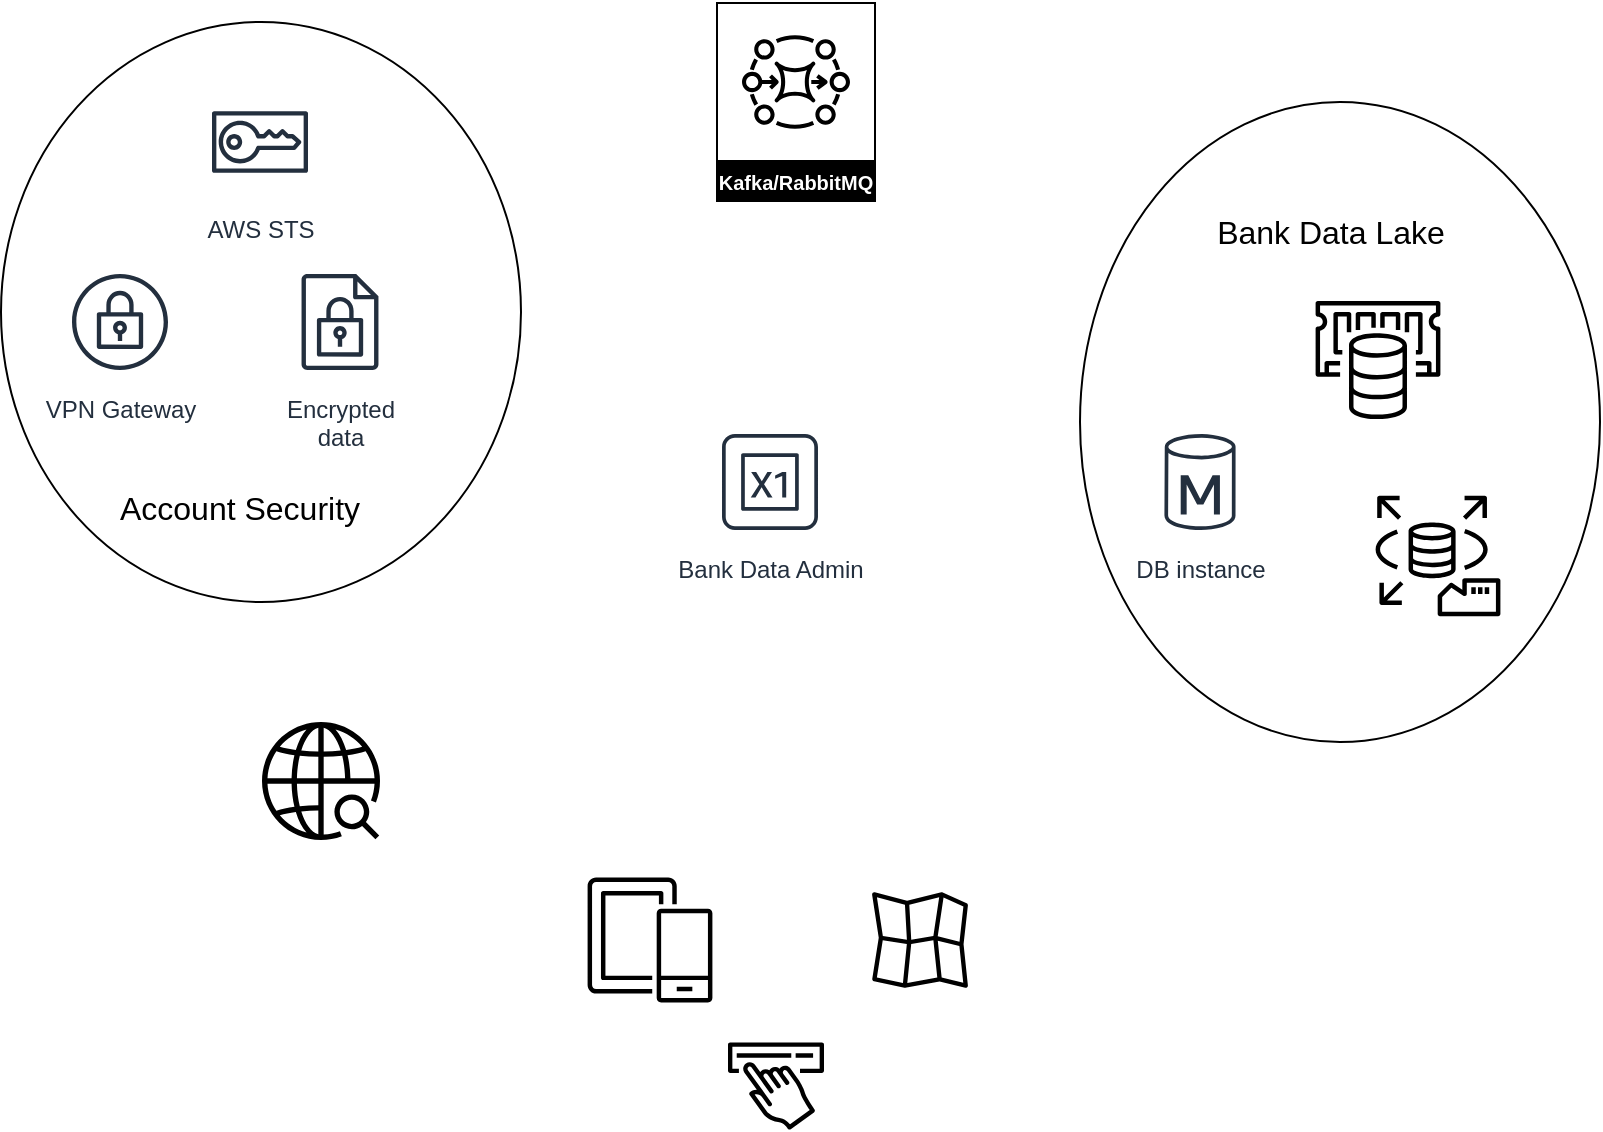 <mxfile version="21.6.5" type="gitlab">
  <diagram name="Page-1" id="i5MCHsnK_7qoWDh0UkzE">
    <mxGraphModel dx="1026" dy="641" grid="1" gridSize="10" guides="1" tooltips="1" connect="1" arrows="1" fold="1" page="1" pageScale="1" pageWidth="850" pageHeight="1100" math="0" shadow="0">
      <root>
        <mxCell id="0" />
        <mxCell id="1" parent="0" />
        <mxCell id="-krhu6dnZnewL_vkGu-U-1" value="DB instance" style="sketch=0;outlineConnect=0;fontColor=#232F3E;gradientColor=none;strokeColor=#232F3E;fillColor=#ffffff;dashed=0;verticalLabelPosition=bottom;verticalAlign=top;align=center;html=1;fontSize=12;fontStyle=0;aspect=fixed;shape=mxgraph.aws4.resourceIcon;resIcon=mxgraph.aws4.db_instance;" parent="1" vertex="1">
          <mxGeometry x="610" y="230" width="60" height="60" as="geometry" />
        </mxCell>
        <mxCell id="-krhu6dnZnewL_vkGu-U-2" value="VPN Gateway" style="sketch=0;outlineConnect=0;fontColor=#232F3E;gradientColor=none;strokeColor=#232F3E;fillColor=#ffffff;dashed=0;verticalLabelPosition=bottom;verticalAlign=top;align=center;html=1;fontSize=12;fontStyle=0;aspect=fixed;shape=mxgraph.aws4.resourceIcon;resIcon=mxgraph.aws4.vpn_gateway;" parent="1" vertex="1">
          <mxGeometry x="70" y="150" width="60" height="60" as="geometry" />
        </mxCell>
        <mxCell id="-krhu6dnZnewL_vkGu-U-3" value="AWS STS" style="sketch=0;outlineConnect=0;fontColor=#232F3E;gradientColor=none;strokeColor=#232F3E;fillColor=#ffffff;dashed=0;verticalLabelPosition=bottom;verticalAlign=top;align=center;html=1;fontSize=12;fontStyle=0;aspect=fixed;shape=mxgraph.aws4.resourceIcon;resIcon=mxgraph.aws4.sts;" parent="1" vertex="1">
          <mxGeometry x="140" y="60" width="60" height="60" as="geometry" />
        </mxCell>
        <mxCell id="-krhu6dnZnewL_vkGu-U-4" value="Encrypted&#xa;data" style="sketch=0;outlineConnect=0;fontColor=#232F3E;gradientColor=none;strokeColor=#232F3E;fillColor=#ffffff;dashed=0;verticalLabelPosition=bottom;verticalAlign=top;align=center;html=1;fontSize=12;fontStyle=0;aspect=fixed;shape=mxgraph.aws4.resourceIcon;resIcon=mxgraph.aws4.encrypted_data;" parent="1" vertex="1">
          <mxGeometry x="180" y="150" width="60" height="60" as="geometry" />
        </mxCell>
        <mxCell id="-krhu6dnZnewL_vkGu-U-10" value="" style="sketch=0;outlineConnect=0;fontColor=#232F3E;gradientColor=none;fillColor=#000000;strokeColor=none;dashed=0;verticalLabelPosition=bottom;verticalAlign=top;align=center;html=1;fontSize=12;fontStyle=0;aspect=fixed;pointerEvents=1;shape=mxgraph.aws4.sagemaker_geospatial_ml;" parent="1" vertex="1">
          <mxGeometry x="171" y="380" width="59" height="59" as="geometry" />
        </mxCell>
        <mxCell id="-krhu6dnZnewL_vkGu-U-11" value="" style="sketch=0;points=[[0,0,0],[0.25,0,0],[0.5,0,0],[0.75,0,0],[1,0,0],[0,1,0],[0.25,1,0],[0.5,1,0],[0.75,1,0],[1,1,0],[0,0.25,0],[0,0.5,0],[0,0.75,0],[1,0.25,0],[1,0.5,0],[1,0.75,0]];outlineConnect=0;fontColor=#232F3E;gradientColor=#4D72F3;gradientDirection=north;fillColor=none;strokeColor=#000000;dashed=0;verticalLabelPosition=bottom;verticalAlign=top;align=center;html=1;fontSize=12;fontStyle=0;aspect=fixed;shape=mxgraph.aws4.resourceIcon;resIcon=mxgraph.aws4.rds_on_vmware;" parent="1" vertex="1">
          <mxGeometry x="720" y="258" width="78" height="78" as="geometry" />
        </mxCell>
        <mxCell id="-krhu6dnZnewL_vkGu-U-12" value="" style="sketch=0;points=[[0,0,0],[0.25,0,0],[0.5,0,0],[0.75,0,0],[1,0,0],[0,1,0],[0.25,1,0],[0.5,1,0],[0.75,1,0],[1,1,0],[0,0.25,0],[0,0.5,0],[0,0.75,0],[1,0.25,0],[1,0.5,0],[1,0.75,0]];outlineConnect=0;fontColor=#232F3E;gradientColor=#4D72F3;gradientDirection=north;fillColor=none;strokeColor=#000000;dashed=0;verticalLabelPosition=bottom;verticalAlign=top;align=center;html=1;fontSize=12;fontStyle=0;aspect=fixed;shape=mxgraph.aws4.resourceIcon;resIcon=mxgraph.aws4.elasticache;" parent="1" vertex="1">
          <mxGeometry x="690" y="160" width="78" height="78" as="geometry" />
        </mxCell>
        <mxCell id="-krhu6dnZnewL_vkGu-U-13" value="" style="sketch=0;outlineConnect=0;fontColor=#232F3E;gradientColor=none;fillColor=#000000;strokeColor=none;dashed=0;verticalLabelPosition=bottom;verticalAlign=top;align=center;html=1;fontSize=12;fontStyle=0;aspect=fixed;shape=mxgraph.aws4.amplify_aws_amplify_studio;" parent="1" vertex="1">
          <mxGeometry x="404" y="540" width="48" height="44" as="geometry" />
        </mxCell>
        <mxCell id="-krhu6dnZnewL_vkGu-U-14" value="" style="sketch=0;outlineConnect=0;fontColor=#232F3E;gradientColor=none;fillColor=#000000;strokeColor=none;dashed=0;verticalLabelPosition=bottom;verticalAlign=top;align=center;html=1;fontSize=12;fontStyle=0;aspect=fixed;shape=mxgraph.aws4.location_service_map;" parent="1" vertex="1">
          <mxGeometry x="476" y="465" width="48" height="48" as="geometry" />
        </mxCell>
        <mxCell id="-krhu6dnZnewL_vkGu-U-15" value="" style="sketch=0;points=[[0,0,0],[0.25,0,0],[0.5,0,0],[0.75,0,0],[1,0,0],[0,1,0],[0.25,1,0],[0.5,1,0],[0.75,1,0],[1,1,0],[0,0.25,0],[0,0.5,0],[0,0.75,0],[1,0.25,0],[1,0.5,0],[1,0.75,0]];outlineConnect=0;fontColor=#232F3E;gradientColor=#F54749;gradientDirection=north;fillColor=none;strokeColor=#000000;dashed=0;verticalLabelPosition=bottom;verticalAlign=top;align=center;html=1;fontSize=12;fontStyle=0;aspect=fixed;shape=mxgraph.aws4.resourceIcon;resIcon=mxgraph.aws4.mobile;" parent="1" vertex="1">
          <mxGeometry x="326" y="450" width="78" height="78" as="geometry" />
        </mxCell>
        <mxCell id="-krhu6dnZnewL_vkGu-U-16" value="Bank Data Admin" style="sketch=0;outlineConnect=0;fontColor=#232F3E;gradientColor=none;strokeColor=#232F3E;fillColor=#ffffff;dashed=0;verticalLabelPosition=bottom;verticalAlign=top;align=center;html=1;fontSize=12;fontStyle=0;aspect=fixed;shape=mxgraph.aws4.resourceIcon;resIcon=mxgraph.aws4.x1_instance;" parent="1" vertex="1">
          <mxGeometry x="395" y="230" width="60" height="60" as="geometry" />
        </mxCell>
        <mxCell id="-krhu6dnZnewL_vkGu-U-17" value="&lt;font color=&quot;#ffffff&quot;&gt;Kafka/RabbitMQ&lt;/font&gt;" style="sketch=0;outlineConnect=0;fontColor=#232F3E;gradientColor=none;strokeColor=#000000;fillColor=none;dashed=0;verticalLabelPosition=middle;verticalAlign=bottom;align=center;html=1;whiteSpace=wrap;fontSize=10;fontStyle=1;spacing=3;shape=mxgraph.aws4.productIcon;prIcon=mxgraph.aws4.mq;" parent="1" vertex="1">
          <mxGeometry x="398" y="20" width="80" height="100" as="geometry" />
        </mxCell>
        <mxCell id="XCqxtQ-PgcjRmWPjR3io-2" value="&lt;font style=&quot;font-size: 16px;&quot;&gt;Bank Data Lake&lt;/font&gt;" style="text;html=1;strokeColor=none;fillColor=none;align=center;verticalAlign=middle;whiteSpace=wrap;rounded=0;" vertex="1" parent="1">
          <mxGeometry x="638.75" y="120" width="132.5" height="30" as="geometry" />
        </mxCell>
        <mxCell id="XCqxtQ-PgcjRmWPjR3io-3" value="" style="ellipse;whiteSpace=wrap;html=1;fillColor=none;" vertex="1" parent="1">
          <mxGeometry x="580" y="70" width="260" height="320" as="geometry" />
        </mxCell>
        <mxCell id="XCqxtQ-PgcjRmWPjR3io-4" value="" style="ellipse;whiteSpace=wrap;html=1;fillColor=none;" vertex="1" parent="1">
          <mxGeometry x="40.5" y="30" width="260" height="290" as="geometry" />
        </mxCell>
        <mxCell id="XCqxtQ-PgcjRmWPjR3io-5" value="Account Security" style="text;html=1;strokeColor=none;fillColor=none;align=center;verticalAlign=middle;whiteSpace=wrap;rounded=0;fontSize=16;" vertex="1" parent="1">
          <mxGeometry x="90" y="258" width="140" height="30" as="geometry" />
        </mxCell>
      </root>
    </mxGraphModel>
  </diagram>
</mxfile>
